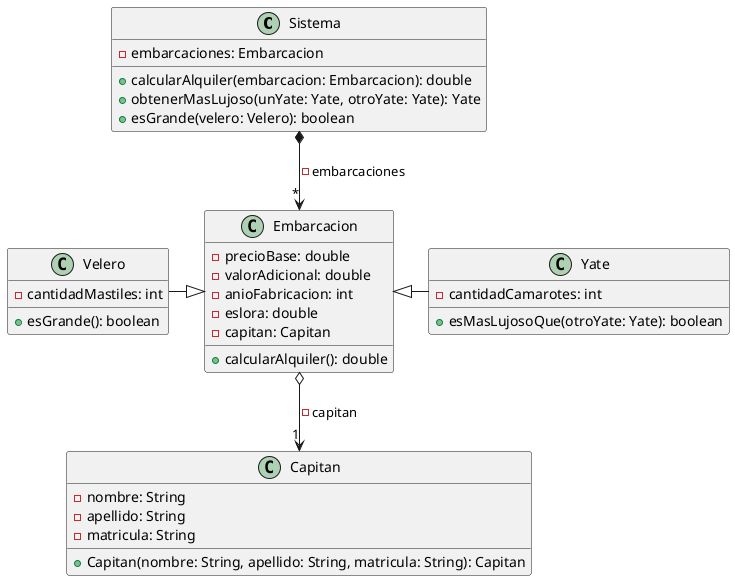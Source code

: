 @startuml

class Sistema {
    - embarcaciones: Embarcacion

    + calcularAlquiler(embarcacion: Embarcacion): double
    + obtenerMasLujoso(unYate: Yate, otroYate: Yate): Yate
    + esGrande(velero: Velero): boolean
}

class Embarcacion {
    - precioBase: double
    - valorAdicional: double
    - anioFabricacion: int
    - eslora: double
    - capitan: Capitan

    + calcularAlquiler(): double
}

class Capitan {
    - nombre: String
    - apellido: String
    - matricula: String

    + Capitan(nombre: String, apellido: String, matricula: String): Capitan
}

class Velero {
    - cantidadMastiles: int

    + esGrande(): boolean
}

class Yate {
    - cantidadCamarotes: int

    + esMasLujosoQue(otroYate: Yate): boolean
}


Sistema *--> "*" Embarcacion: -embarcaciones
Embarcacion o-down-> "1" Capitan: -capitan
Yate -left-|> Embarcacion
Velero -right-|> Embarcacion

@enduml